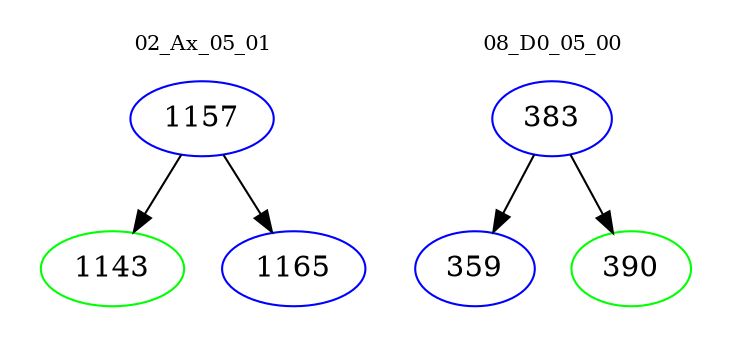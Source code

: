 digraph{
subgraph cluster_0 {
color = white
label = "02_Ax_05_01";
fontsize=10;
T0_1157 [label="1157", color="blue"]
T0_1157 -> T0_1143 [color="black"]
T0_1143 [label="1143", color="green"]
T0_1157 -> T0_1165 [color="black"]
T0_1165 [label="1165", color="blue"]
}
subgraph cluster_1 {
color = white
label = "08_D0_05_00";
fontsize=10;
T1_383 [label="383", color="blue"]
T1_383 -> T1_359 [color="black"]
T1_359 [label="359", color="blue"]
T1_383 -> T1_390 [color="black"]
T1_390 [label="390", color="green"]
}
}
